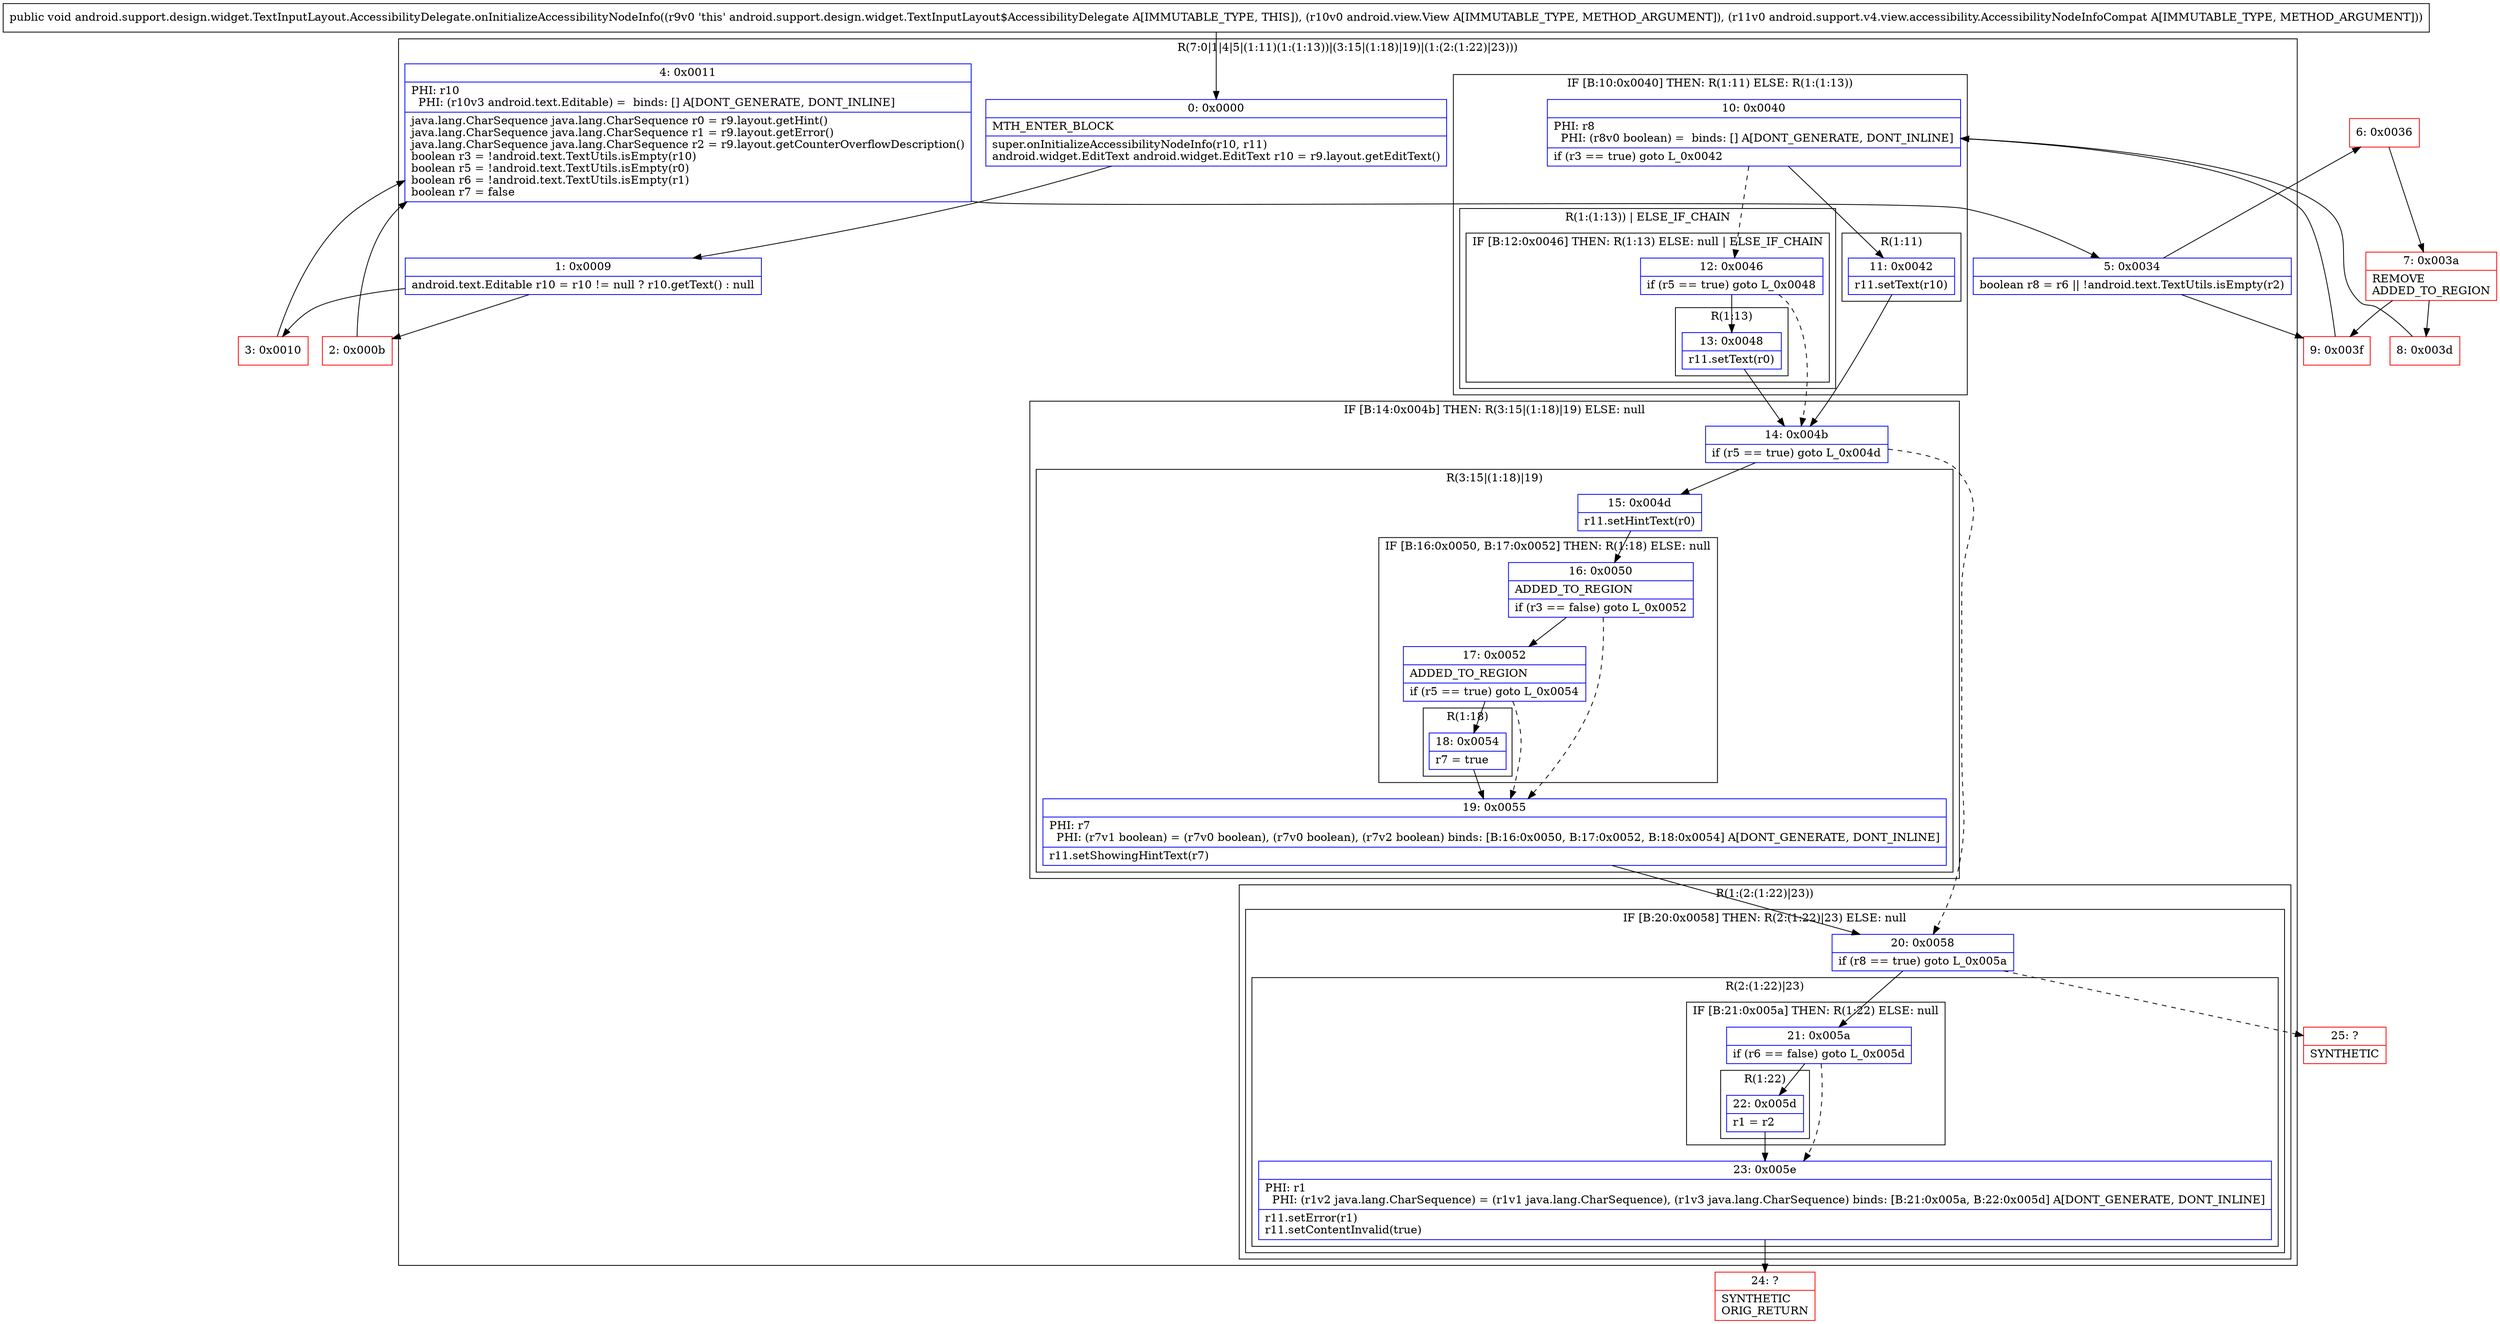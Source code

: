 digraph "CFG forandroid.support.design.widget.TextInputLayout.AccessibilityDelegate.onInitializeAccessibilityNodeInfo(Landroid\/view\/View;Landroid\/support\/v4\/view\/accessibility\/AccessibilityNodeInfoCompat;)V" {
subgraph cluster_Region_1628579259 {
label = "R(7:0|1|4|5|(1:11)(1:(1:13))|(3:15|(1:18)|19)|(1:(2:(1:22)|23)))";
node [shape=record,color=blue];
Node_0 [shape=record,label="{0\:\ 0x0000|MTH_ENTER_BLOCK\l|super.onInitializeAccessibilityNodeInfo(r10, r11)\landroid.widget.EditText android.widget.EditText r10 = r9.layout.getEditText()\l}"];
Node_1 [shape=record,label="{1\:\ 0x0009|android.text.Editable r10 = r10 != null ? r10.getText() : null\l}"];
Node_4 [shape=record,label="{4\:\ 0x0011|PHI: r10 \l  PHI: (r10v3 android.text.Editable) =  binds: [] A[DONT_GENERATE, DONT_INLINE]\l|java.lang.CharSequence java.lang.CharSequence r0 = r9.layout.getHint()\ljava.lang.CharSequence java.lang.CharSequence r1 = r9.layout.getError()\ljava.lang.CharSequence java.lang.CharSequence r2 = r9.layout.getCounterOverflowDescription()\lboolean r3 = !android.text.TextUtils.isEmpty(r10)\lboolean r5 = !android.text.TextUtils.isEmpty(r0)\lboolean r6 = !android.text.TextUtils.isEmpty(r1)\lboolean r7 = false\l}"];
Node_5 [shape=record,label="{5\:\ 0x0034|boolean r8 = r6 \|\| !android.text.TextUtils.isEmpty(r2)\l}"];
subgraph cluster_IfRegion_813822873 {
label = "IF [B:10:0x0040] THEN: R(1:11) ELSE: R(1:(1:13))";
node [shape=record,color=blue];
Node_10 [shape=record,label="{10\:\ 0x0040|PHI: r8 \l  PHI: (r8v0 boolean) =  binds: [] A[DONT_GENERATE, DONT_INLINE]\l|if (r3 == true) goto L_0x0042\l}"];
subgraph cluster_Region_1368841494 {
label = "R(1:11)";
node [shape=record,color=blue];
Node_11 [shape=record,label="{11\:\ 0x0042|r11.setText(r10)\l}"];
}
subgraph cluster_Region_1212226980 {
label = "R(1:(1:13)) | ELSE_IF_CHAIN\l";
node [shape=record,color=blue];
subgraph cluster_IfRegion_1052341271 {
label = "IF [B:12:0x0046] THEN: R(1:13) ELSE: null | ELSE_IF_CHAIN\l";
node [shape=record,color=blue];
Node_12 [shape=record,label="{12\:\ 0x0046|if (r5 == true) goto L_0x0048\l}"];
subgraph cluster_Region_2122734298 {
label = "R(1:13)";
node [shape=record,color=blue];
Node_13 [shape=record,label="{13\:\ 0x0048|r11.setText(r0)\l}"];
}
}
}
}
subgraph cluster_IfRegion_721660652 {
label = "IF [B:14:0x004b] THEN: R(3:15|(1:18)|19) ELSE: null";
node [shape=record,color=blue];
Node_14 [shape=record,label="{14\:\ 0x004b|if (r5 == true) goto L_0x004d\l}"];
subgraph cluster_Region_1808529774 {
label = "R(3:15|(1:18)|19)";
node [shape=record,color=blue];
Node_15 [shape=record,label="{15\:\ 0x004d|r11.setHintText(r0)\l}"];
subgraph cluster_IfRegion_79002734 {
label = "IF [B:16:0x0050, B:17:0x0052] THEN: R(1:18) ELSE: null";
node [shape=record,color=blue];
Node_16 [shape=record,label="{16\:\ 0x0050|ADDED_TO_REGION\l|if (r3 == false) goto L_0x0052\l}"];
Node_17 [shape=record,label="{17\:\ 0x0052|ADDED_TO_REGION\l|if (r5 == true) goto L_0x0054\l}"];
subgraph cluster_Region_1004065224 {
label = "R(1:18)";
node [shape=record,color=blue];
Node_18 [shape=record,label="{18\:\ 0x0054|r7 = true\l}"];
}
}
Node_19 [shape=record,label="{19\:\ 0x0055|PHI: r7 \l  PHI: (r7v1 boolean) = (r7v0 boolean), (r7v0 boolean), (r7v2 boolean) binds: [B:16:0x0050, B:17:0x0052, B:18:0x0054] A[DONT_GENERATE, DONT_INLINE]\l|r11.setShowingHintText(r7)\l}"];
}
}
subgraph cluster_Region_1988206417 {
label = "R(1:(2:(1:22)|23))";
node [shape=record,color=blue];
subgraph cluster_IfRegion_1320420200 {
label = "IF [B:20:0x0058] THEN: R(2:(1:22)|23) ELSE: null";
node [shape=record,color=blue];
Node_20 [shape=record,label="{20\:\ 0x0058|if (r8 == true) goto L_0x005a\l}"];
subgraph cluster_Region_2082289226 {
label = "R(2:(1:22)|23)";
node [shape=record,color=blue];
subgraph cluster_IfRegion_337746222 {
label = "IF [B:21:0x005a] THEN: R(1:22) ELSE: null";
node [shape=record,color=blue];
Node_21 [shape=record,label="{21\:\ 0x005a|if (r6 == false) goto L_0x005d\l}"];
subgraph cluster_Region_453260881 {
label = "R(1:22)";
node [shape=record,color=blue];
Node_22 [shape=record,label="{22\:\ 0x005d|r1 = r2\l}"];
}
}
Node_23 [shape=record,label="{23\:\ 0x005e|PHI: r1 \l  PHI: (r1v2 java.lang.CharSequence) = (r1v1 java.lang.CharSequence), (r1v3 java.lang.CharSequence) binds: [B:21:0x005a, B:22:0x005d] A[DONT_GENERATE, DONT_INLINE]\l|r11.setError(r1)\lr11.setContentInvalid(true)\l}"];
}
}
}
}
Node_2 [shape=record,color=red,label="{2\:\ 0x000b}"];
Node_3 [shape=record,color=red,label="{3\:\ 0x0010}"];
Node_6 [shape=record,color=red,label="{6\:\ 0x0036}"];
Node_7 [shape=record,color=red,label="{7\:\ 0x003a|REMOVE\lADDED_TO_REGION\l}"];
Node_8 [shape=record,color=red,label="{8\:\ 0x003d}"];
Node_9 [shape=record,color=red,label="{9\:\ 0x003f}"];
Node_24 [shape=record,color=red,label="{24\:\ ?|SYNTHETIC\lORIG_RETURN\l}"];
Node_25 [shape=record,color=red,label="{25\:\ ?|SYNTHETIC\l}"];
MethodNode[shape=record,label="{public void android.support.design.widget.TextInputLayout.AccessibilityDelegate.onInitializeAccessibilityNodeInfo((r9v0 'this' android.support.design.widget.TextInputLayout$AccessibilityDelegate A[IMMUTABLE_TYPE, THIS]), (r10v0 android.view.View A[IMMUTABLE_TYPE, METHOD_ARGUMENT]), (r11v0 android.support.v4.view.accessibility.AccessibilityNodeInfoCompat A[IMMUTABLE_TYPE, METHOD_ARGUMENT])) }"];
MethodNode -> Node_0;
Node_0 -> Node_1;
Node_1 -> Node_2;
Node_1 -> Node_3;
Node_4 -> Node_5;
Node_5 -> Node_6;
Node_5 -> Node_9;
Node_10 -> Node_11;
Node_10 -> Node_12[style=dashed];
Node_11 -> Node_14;
Node_12 -> Node_13;
Node_12 -> Node_14[style=dashed];
Node_13 -> Node_14;
Node_14 -> Node_15;
Node_14 -> Node_20[style=dashed];
Node_15 -> Node_16;
Node_16 -> Node_17;
Node_16 -> Node_19[style=dashed];
Node_17 -> Node_18;
Node_17 -> Node_19[style=dashed];
Node_18 -> Node_19;
Node_19 -> Node_20;
Node_20 -> Node_21;
Node_20 -> Node_25[style=dashed];
Node_21 -> Node_22;
Node_21 -> Node_23[style=dashed];
Node_22 -> Node_23;
Node_23 -> Node_24;
Node_2 -> Node_4;
Node_3 -> Node_4;
Node_6 -> Node_7;
Node_7 -> Node_8;
Node_7 -> Node_9;
Node_8 -> Node_10;
Node_9 -> Node_10;
}

